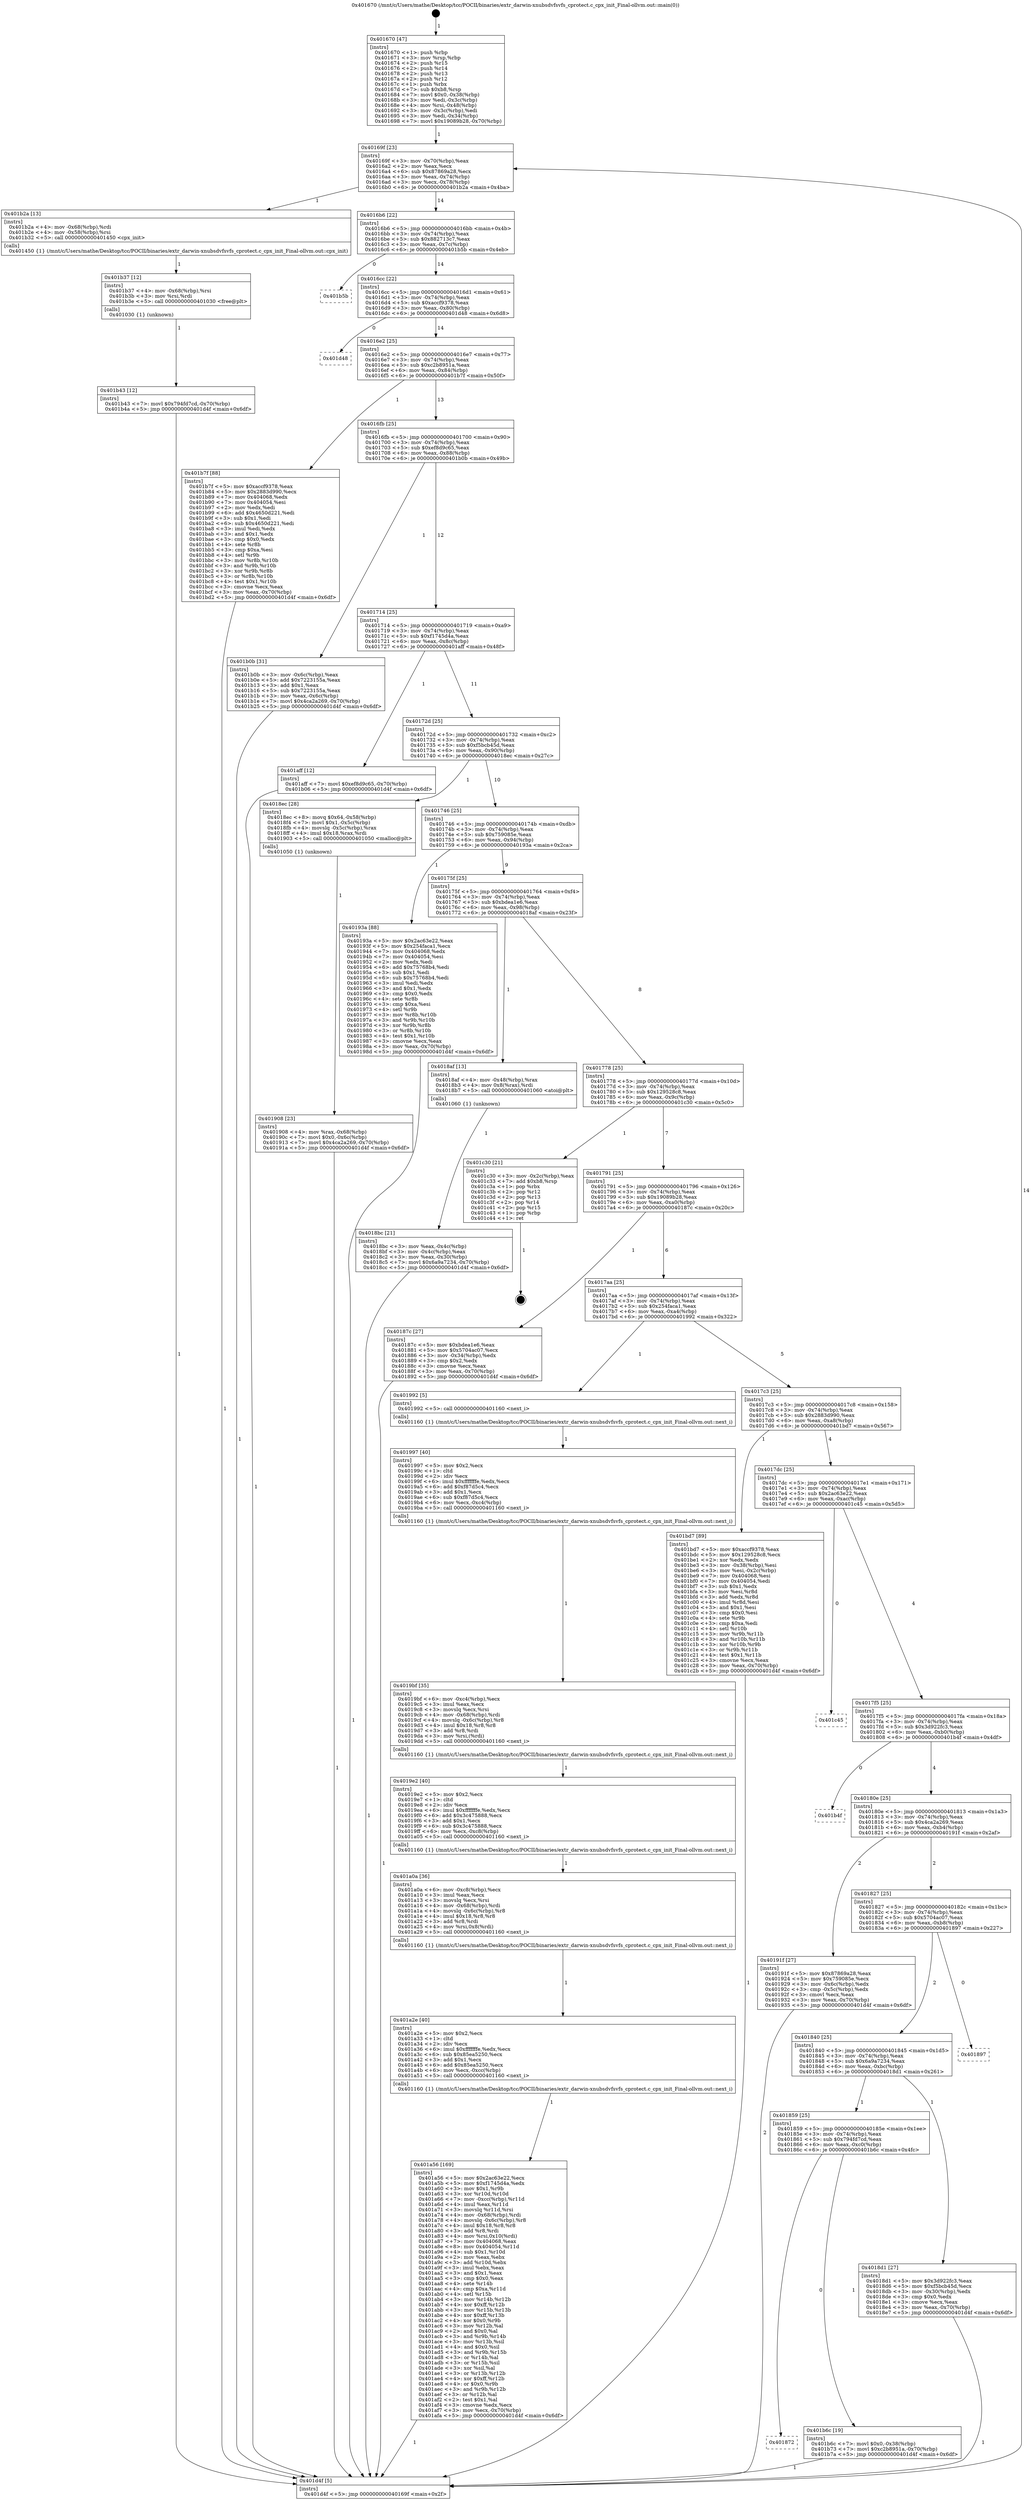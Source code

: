 digraph "0x401670" {
  label = "0x401670 (/mnt/c/Users/mathe/Desktop/tcc/POCII/binaries/extr_darwin-xnubsdvfsvfs_cprotect.c_cpx_init_Final-ollvm.out::main(0))"
  labelloc = "t"
  node[shape=record]

  Entry [label="",width=0.3,height=0.3,shape=circle,fillcolor=black,style=filled]
  "0x40169f" [label="{
     0x40169f [23]\l
     | [instrs]\l
     &nbsp;&nbsp;0x40169f \<+3\>: mov -0x70(%rbp),%eax\l
     &nbsp;&nbsp;0x4016a2 \<+2\>: mov %eax,%ecx\l
     &nbsp;&nbsp;0x4016a4 \<+6\>: sub $0x87869a28,%ecx\l
     &nbsp;&nbsp;0x4016aa \<+3\>: mov %eax,-0x74(%rbp)\l
     &nbsp;&nbsp;0x4016ad \<+3\>: mov %ecx,-0x78(%rbp)\l
     &nbsp;&nbsp;0x4016b0 \<+6\>: je 0000000000401b2a \<main+0x4ba\>\l
  }"]
  "0x401b2a" [label="{
     0x401b2a [13]\l
     | [instrs]\l
     &nbsp;&nbsp;0x401b2a \<+4\>: mov -0x68(%rbp),%rdi\l
     &nbsp;&nbsp;0x401b2e \<+4\>: mov -0x58(%rbp),%rsi\l
     &nbsp;&nbsp;0x401b32 \<+5\>: call 0000000000401450 \<cpx_init\>\l
     | [calls]\l
     &nbsp;&nbsp;0x401450 \{1\} (/mnt/c/Users/mathe/Desktop/tcc/POCII/binaries/extr_darwin-xnubsdvfsvfs_cprotect.c_cpx_init_Final-ollvm.out::cpx_init)\l
  }"]
  "0x4016b6" [label="{
     0x4016b6 [22]\l
     | [instrs]\l
     &nbsp;&nbsp;0x4016b6 \<+5\>: jmp 00000000004016bb \<main+0x4b\>\l
     &nbsp;&nbsp;0x4016bb \<+3\>: mov -0x74(%rbp),%eax\l
     &nbsp;&nbsp;0x4016be \<+5\>: sub $0x882713c7,%eax\l
     &nbsp;&nbsp;0x4016c3 \<+3\>: mov %eax,-0x7c(%rbp)\l
     &nbsp;&nbsp;0x4016c6 \<+6\>: je 0000000000401b5b \<main+0x4eb\>\l
  }"]
  Exit [label="",width=0.3,height=0.3,shape=circle,fillcolor=black,style=filled,peripheries=2]
  "0x401b5b" [label="{
     0x401b5b\l
  }", style=dashed]
  "0x4016cc" [label="{
     0x4016cc [22]\l
     | [instrs]\l
     &nbsp;&nbsp;0x4016cc \<+5\>: jmp 00000000004016d1 \<main+0x61\>\l
     &nbsp;&nbsp;0x4016d1 \<+3\>: mov -0x74(%rbp),%eax\l
     &nbsp;&nbsp;0x4016d4 \<+5\>: sub $0xaccf9378,%eax\l
     &nbsp;&nbsp;0x4016d9 \<+3\>: mov %eax,-0x80(%rbp)\l
     &nbsp;&nbsp;0x4016dc \<+6\>: je 0000000000401d48 \<main+0x6d8\>\l
  }"]
  "0x401872" [label="{
     0x401872\l
  }", style=dashed]
  "0x401d48" [label="{
     0x401d48\l
  }", style=dashed]
  "0x4016e2" [label="{
     0x4016e2 [25]\l
     | [instrs]\l
     &nbsp;&nbsp;0x4016e2 \<+5\>: jmp 00000000004016e7 \<main+0x77\>\l
     &nbsp;&nbsp;0x4016e7 \<+3\>: mov -0x74(%rbp),%eax\l
     &nbsp;&nbsp;0x4016ea \<+5\>: sub $0xc2b8951a,%eax\l
     &nbsp;&nbsp;0x4016ef \<+6\>: mov %eax,-0x84(%rbp)\l
     &nbsp;&nbsp;0x4016f5 \<+6\>: je 0000000000401b7f \<main+0x50f\>\l
  }"]
  "0x401b6c" [label="{
     0x401b6c [19]\l
     | [instrs]\l
     &nbsp;&nbsp;0x401b6c \<+7\>: movl $0x0,-0x38(%rbp)\l
     &nbsp;&nbsp;0x401b73 \<+7\>: movl $0xc2b8951a,-0x70(%rbp)\l
     &nbsp;&nbsp;0x401b7a \<+5\>: jmp 0000000000401d4f \<main+0x6df\>\l
  }"]
  "0x401b7f" [label="{
     0x401b7f [88]\l
     | [instrs]\l
     &nbsp;&nbsp;0x401b7f \<+5\>: mov $0xaccf9378,%eax\l
     &nbsp;&nbsp;0x401b84 \<+5\>: mov $0x2883d990,%ecx\l
     &nbsp;&nbsp;0x401b89 \<+7\>: mov 0x404068,%edx\l
     &nbsp;&nbsp;0x401b90 \<+7\>: mov 0x404054,%esi\l
     &nbsp;&nbsp;0x401b97 \<+2\>: mov %edx,%edi\l
     &nbsp;&nbsp;0x401b99 \<+6\>: add $0x4650d221,%edi\l
     &nbsp;&nbsp;0x401b9f \<+3\>: sub $0x1,%edi\l
     &nbsp;&nbsp;0x401ba2 \<+6\>: sub $0x4650d221,%edi\l
     &nbsp;&nbsp;0x401ba8 \<+3\>: imul %edi,%edx\l
     &nbsp;&nbsp;0x401bab \<+3\>: and $0x1,%edx\l
     &nbsp;&nbsp;0x401bae \<+3\>: cmp $0x0,%edx\l
     &nbsp;&nbsp;0x401bb1 \<+4\>: sete %r8b\l
     &nbsp;&nbsp;0x401bb5 \<+3\>: cmp $0xa,%esi\l
     &nbsp;&nbsp;0x401bb8 \<+4\>: setl %r9b\l
     &nbsp;&nbsp;0x401bbc \<+3\>: mov %r8b,%r10b\l
     &nbsp;&nbsp;0x401bbf \<+3\>: and %r9b,%r10b\l
     &nbsp;&nbsp;0x401bc2 \<+3\>: xor %r9b,%r8b\l
     &nbsp;&nbsp;0x401bc5 \<+3\>: or %r8b,%r10b\l
     &nbsp;&nbsp;0x401bc8 \<+4\>: test $0x1,%r10b\l
     &nbsp;&nbsp;0x401bcc \<+3\>: cmovne %ecx,%eax\l
     &nbsp;&nbsp;0x401bcf \<+3\>: mov %eax,-0x70(%rbp)\l
     &nbsp;&nbsp;0x401bd2 \<+5\>: jmp 0000000000401d4f \<main+0x6df\>\l
  }"]
  "0x4016fb" [label="{
     0x4016fb [25]\l
     | [instrs]\l
     &nbsp;&nbsp;0x4016fb \<+5\>: jmp 0000000000401700 \<main+0x90\>\l
     &nbsp;&nbsp;0x401700 \<+3\>: mov -0x74(%rbp),%eax\l
     &nbsp;&nbsp;0x401703 \<+5\>: sub $0xef8d9c65,%eax\l
     &nbsp;&nbsp;0x401708 \<+6\>: mov %eax,-0x88(%rbp)\l
     &nbsp;&nbsp;0x40170e \<+6\>: je 0000000000401b0b \<main+0x49b\>\l
  }"]
  "0x401b43" [label="{
     0x401b43 [12]\l
     | [instrs]\l
     &nbsp;&nbsp;0x401b43 \<+7\>: movl $0x794fd7cd,-0x70(%rbp)\l
     &nbsp;&nbsp;0x401b4a \<+5\>: jmp 0000000000401d4f \<main+0x6df\>\l
  }"]
  "0x401b0b" [label="{
     0x401b0b [31]\l
     | [instrs]\l
     &nbsp;&nbsp;0x401b0b \<+3\>: mov -0x6c(%rbp),%eax\l
     &nbsp;&nbsp;0x401b0e \<+5\>: add $0x7223155a,%eax\l
     &nbsp;&nbsp;0x401b13 \<+3\>: add $0x1,%eax\l
     &nbsp;&nbsp;0x401b16 \<+5\>: sub $0x7223155a,%eax\l
     &nbsp;&nbsp;0x401b1b \<+3\>: mov %eax,-0x6c(%rbp)\l
     &nbsp;&nbsp;0x401b1e \<+7\>: movl $0x4ca2a269,-0x70(%rbp)\l
     &nbsp;&nbsp;0x401b25 \<+5\>: jmp 0000000000401d4f \<main+0x6df\>\l
  }"]
  "0x401714" [label="{
     0x401714 [25]\l
     | [instrs]\l
     &nbsp;&nbsp;0x401714 \<+5\>: jmp 0000000000401719 \<main+0xa9\>\l
     &nbsp;&nbsp;0x401719 \<+3\>: mov -0x74(%rbp),%eax\l
     &nbsp;&nbsp;0x40171c \<+5\>: sub $0xf1745d4a,%eax\l
     &nbsp;&nbsp;0x401721 \<+6\>: mov %eax,-0x8c(%rbp)\l
     &nbsp;&nbsp;0x401727 \<+6\>: je 0000000000401aff \<main+0x48f\>\l
  }"]
  "0x401b37" [label="{
     0x401b37 [12]\l
     | [instrs]\l
     &nbsp;&nbsp;0x401b37 \<+4\>: mov -0x68(%rbp),%rsi\l
     &nbsp;&nbsp;0x401b3b \<+3\>: mov %rsi,%rdi\l
     &nbsp;&nbsp;0x401b3e \<+5\>: call 0000000000401030 \<free@plt\>\l
     | [calls]\l
     &nbsp;&nbsp;0x401030 \{1\} (unknown)\l
  }"]
  "0x401aff" [label="{
     0x401aff [12]\l
     | [instrs]\l
     &nbsp;&nbsp;0x401aff \<+7\>: movl $0xef8d9c65,-0x70(%rbp)\l
     &nbsp;&nbsp;0x401b06 \<+5\>: jmp 0000000000401d4f \<main+0x6df\>\l
  }"]
  "0x40172d" [label="{
     0x40172d [25]\l
     | [instrs]\l
     &nbsp;&nbsp;0x40172d \<+5\>: jmp 0000000000401732 \<main+0xc2\>\l
     &nbsp;&nbsp;0x401732 \<+3\>: mov -0x74(%rbp),%eax\l
     &nbsp;&nbsp;0x401735 \<+5\>: sub $0xf5bcb45d,%eax\l
     &nbsp;&nbsp;0x40173a \<+6\>: mov %eax,-0x90(%rbp)\l
     &nbsp;&nbsp;0x401740 \<+6\>: je 00000000004018ec \<main+0x27c\>\l
  }"]
  "0x401a56" [label="{
     0x401a56 [169]\l
     | [instrs]\l
     &nbsp;&nbsp;0x401a56 \<+5\>: mov $0x2ac63e22,%ecx\l
     &nbsp;&nbsp;0x401a5b \<+5\>: mov $0xf1745d4a,%edx\l
     &nbsp;&nbsp;0x401a60 \<+3\>: mov $0x1,%r9b\l
     &nbsp;&nbsp;0x401a63 \<+3\>: xor %r10d,%r10d\l
     &nbsp;&nbsp;0x401a66 \<+7\>: mov -0xcc(%rbp),%r11d\l
     &nbsp;&nbsp;0x401a6d \<+4\>: imul %eax,%r11d\l
     &nbsp;&nbsp;0x401a71 \<+3\>: movslq %r11d,%rsi\l
     &nbsp;&nbsp;0x401a74 \<+4\>: mov -0x68(%rbp),%rdi\l
     &nbsp;&nbsp;0x401a78 \<+4\>: movslq -0x6c(%rbp),%r8\l
     &nbsp;&nbsp;0x401a7c \<+4\>: imul $0x18,%r8,%r8\l
     &nbsp;&nbsp;0x401a80 \<+3\>: add %r8,%rdi\l
     &nbsp;&nbsp;0x401a83 \<+4\>: mov %rsi,0x10(%rdi)\l
     &nbsp;&nbsp;0x401a87 \<+7\>: mov 0x404068,%eax\l
     &nbsp;&nbsp;0x401a8e \<+8\>: mov 0x404054,%r11d\l
     &nbsp;&nbsp;0x401a96 \<+4\>: sub $0x1,%r10d\l
     &nbsp;&nbsp;0x401a9a \<+2\>: mov %eax,%ebx\l
     &nbsp;&nbsp;0x401a9c \<+3\>: add %r10d,%ebx\l
     &nbsp;&nbsp;0x401a9f \<+3\>: imul %ebx,%eax\l
     &nbsp;&nbsp;0x401aa2 \<+3\>: and $0x1,%eax\l
     &nbsp;&nbsp;0x401aa5 \<+3\>: cmp $0x0,%eax\l
     &nbsp;&nbsp;0x401aa8 \<+4\>: sete %r14b\l
     &nbsp;&nbsp;0x401aac \<+4\>: cmp $0xa,%r11d\l
     &nbsp;&nbsp;0x401ab0 \<+4\>: setl %r15b\l
     &nbsp;&nbsp;0x401ab4 \<+3\>: mov %r14b,%r12b\l
     &nbsp;&nbsp;0x401ab7 \<+4\>: xor $0xff,%r12b\l
     &nbsp;&nbsp;0x401abb \<+3\>: mov %r15b,%r13b\l
     &nbsp;&nbsp;0x401abe \<+4\>: xor $0xff,%r13b\l
     &nbsp;&nbsp;0x401ac2 \<+4\>: xor $0x0,%r9b\l
     &nbsp;&nbsp;0x401ac6 \<+3\>: mov %r12b,%al\l
     &nbsp;&nbsp;0x401ac9 \<+2\>: and $0x0,%al\l
     &nbsp;&nbsp;0x401acb \<+3\>: and %r9b,%r14b\l
     &nbsp;&nbsp;0x401ace \<+3\>: mov %r13b,%sil\l
     &nbsp;&nbsp;0x401ad1 \<+4\>: and $0x0,%sil\l
     &nbsp;&nbsp;0x401ad5 \<+3\>: and %r9b,%r15b\l
     &nbsp;&nbsp;0x401ad8 \<+3\>: or %r14b,%al\l
     &nbsp;&nbsp;0x401adb \<+3\>: or %r15b,%sil\l
     &nbsp;&nbsp;0x401ade \<+3\>: xor %sil,%al\l
     &nbsp;&nbsp;0x401ae1 \<+3\>: or %r13b,%r12b\l
     &nbsp;&nbsp;0x401ae4 \<+4\>: xor $0xff,%r12b\l
     &nbsp;&nbsp;0x401ae8 \<+4\>: or $0x0,%r9b\l
     &nbsp;&nbsp;0x401aec \<+3\>: and %r9b,%r12b\l
     &nbsp;&nbsp;0x401aef \<+3\>: or %r12b,%al\l
     &nbsp;&nbsp;0x401af2 \<+2\>: test $0x1,%al\l
     &nbsp;&nbsp;0x401af4 \<+3\>: cmovne %edx,%ecx\l
     &nbsp;&nbsp;0x401af7 \<+3\>: mov %ecx,-0x70(%rbp)\l
     &nbsp;&nbsp;0x401afa \<+5\>: jmp 0000000000401d4f \<main+0x6df\>\l
  }"]
  "0x4018ec" [label="{
     0x4018ec [28]\l
     | [instrs]\l
     &nbsp;&nbsp;0x4018ec \<+8\>: movq $0x64,-0x58(%rbp)\l
     &nbsp;&nbsp;0x4018f4 \<+7\>: movl $0x1,-0x5c(%rbp)\l
     &nbsp;&nbsp;0x4018fb \<+4\>: movslq -0x5c(%rbp),%rax\l
     &nbsp;&nbsp;0x4018ff \<+4\>: imul $0x18,%rax,%rdi\l
     &nbsp;&nbsp;0x401903 \<+5\>: call 0000000000401050 \<malloc@plt\>\l
     | [calls]\l
     &nbsp;&nbsp;0x401050 \{1\} (unknown)\l
  }"]
  "0x401746" [label="{
     0x401746 [25]\l
     | [instrs]\l
     &nbsp;&nbsp;0x401746 \<+5\>: jmp 000000000040174b \<main+0xdb\>\l
     &nbsp;&nbsp;0x40174b \<+3\>: mov -0x74(%rbp),%eax\l
     &nbsp;&nbsp;0x40174e \<+5\>: sub $0x759085e,%eax\l
     &nbsp;&nbsp;0x401753 \<+6\>: mov %eax,-0x94(%rbp)\l
     &nbsp;&nbsp;0x401759 \<+6\>: je 000000000040193a \<main+0x2ca\>\l
  }"]
  "0x401a2e" [label="{
     0x401a2e [40]\l
     | [instrs]\l
     &nbsp;&nbsp;0x401a2e \<+5\>: mov $0x2,%ecx\l
     &nbsp;&nbsp;0x401a33 \<+1\>: cltd\l
     &nbsp;&nbsp;0x401a34 \<+2\>: idiv %ecx\l
     &nbsp;&nbsp;0x401a36 \<+6\>: imul $0xfffffffe,%edx,%ecx\l
     &nbsp;&nbsp;0x401a3c \<+6\>: sub $0x85ea5250,%ecx\l
     &nbsp;&nbsp;0x401a42 \<+3\>: add $0x1,%ecx\l
     &nbsp;&nbsp;0x401a45 \<+6\>: add $0x85ea5250,%ecx\l
     &nbsp;&nbsp;0x401a4b \<+6\>: mov %ecx,-0xcc(%rbp)\l
     &nbsp;&nbsp;0x401a51 \<+5\>: call 0000000000401160 \<next_i\>\l
     | [calls]\l
     &nbsp;&nbsp;0x401160 \{1\} (/mnt/c/Users/mathe/Desktop/tcc/POCII/binaries/extr_darwin-xnubsdvfsvfs_cprotect.c_cpx_init_Final-ollvm.out::next_i)\l
  }"]
  "0x40193a" [label="{
     0x40193a [88]\l
     | [instrs]\l
     &nbsp;&nbsp;0x40193a \<+5\>: mov $0x2ac63e22,%eax\l
     &nbsp;&nbsp;0x40193f \<+5\>: mov $0x254faca1,%ecx\l
     &nbsp;&nbsp;0x401944 \<+7\>: mov 0x404068,%edx\l
     &nbsp;&nbsp;0x40194b \<+7\>: mov 0x404054,%esi\l
     &nbsp;&nbsp;0x401952 \<+2\>: mov %edx,%edi\l
     &nbsp;&nbsp;0x401954 \<+6\>: add $0x75768b4,%edi\l
     &nbsp;&nbsp;0x40195a \<+3\>: sub $0x1,%edi\l
     &nbsp;&nbsp;0x40195d \<+6\>: sub $0x75768b4,%edi\l
     &nbsp;&nbsp;0x401963 \<+3\>: imul %edi,%edx\l
     &nbsp;&nbsp;0x401966 \<+3\>: and $0x1,%edx\l
     &nbsp;&nbsp;0x401969 \<+3\>: cmp $0x0,%edx\l
     &nbsp;&nbsp;0x40196c \<+4\>: sete %r8b\l
     &nbsp;&nbsp;0x401970 \<+3\>: cmp $0xa,%esi\l
     &nbsp;&nbsp;0x401973 \<+4\>: setl %r9b\l
     &nbsp;&nbsp;0x401977 \<+3\>: mov %r8b,%r10b\l
     &nbsp;&nbsp;0x40197a \<+3\>: and %r9b,%r10b\l
     &nbsp;&nbsp;0x40197d \<+3\>: xor %r9b,%r8b\l
     &nbsp;&nbsp;0x401980 \<+3\>: or %r8b,%r10b\l
     &nbsp;&nbsp;0x401983 \<+4\>: test $0x1,%r10b\l
     &nbsp;&nbsp;0x401987 \<+3\>: cmovne %ecx,%eax\l
     &nbsp;&nbsp;0x40198a \<+3\>: mov %eax,-0x70(%rbp)\l
     &nbsp;&nbsp;0x40198d \<+5\>: jmp 0000000000401d4f \<main+0x6df\>\l
  }"]
  "0x40175f" [label="{
     0x40175f [25]\l
     | [instrs]\l
     &nbsp;&nbsp;0x40175f \<+5\>: jmp 0000000000401764 \<main+0xf4\>\l
     &nbsp;&nbsp;0x401764 \<+3\>: mov -0x74(%rbp),%eax\l
     &nbsp;&nbsp;0x401767 \<+5\>: sub $0xbdea1e6,%eax\l
     &nbsp;&nbsp;0x40176c \<+6\>: mov %eax,-0x98(%rbp)\l
     &nbsp;&nbsp;0x401772 \<+6\>: je 00000000004018af \<main+0x23f\>\l
  }"]
  "0x401a0a" [label="{
     0x401a0a [36]\l
     | [instrs]\l
     &nbsp;&nbsp;0x401a0a \<+6\>: mov -0xc8(%rbp),%ecx\l
     &nbsp;&nbsp;0x401a10 \<+3\>: imul %eax,%ecx\l
     &nbsp;&nbsp;0x401a13 \<+3\>: movslq %ecx,%rsi\l
     &nbsp;&nbsp;0x401a16 \<+4\>: mov -0x68(%rbp),%rdi\l
     &nbsp;&nbsp;0x401a1a \<+4\>: movslq -0x6c(%rbp),%r8\l
     &nbsp;&nbsp;0x401a1e \<+4\>: imul $0x18,%r8,%r8\l
     &nbsp;&nbsp;0x401a22 \<+3\>: add %r8,%rdi\l
     &nbsp;&nbsp;0x401a25 \<+4\>: mov %rsi,0x8(%rdi)\l
     &nbsp;&nbsp;0x401a29 \<+5\>: call 0000000000401160 \<next_i\>\l
     | [calls]\l
     &nbsp;&nbsp;0x401160 \{1\} (/mnt/c/Users/mathe/Desktop/tcc/POCII/binaries/extr_darwin-xnubsdvfsvfs_cprotect.c_cpx_init_Final-ollvm.out::next_i)\l
  }"]
  "0x4018af" [label="{
     0x4018af [13]\l
     | [instrs]\l
     &nbsp;&nbsp;0x4018af \<+4\>: mov -0x48(%rbp),%rax\l
     &nbsp;&nbsp;0x4018b3 \<+4\>: mov 0x8(%rax),%rdi\l
     &nbsp;&nbsp;0x4018b7 \<+5\>: call 0000000000401060 \<atoi@plt\>\l
     | [calls]\l
     &nbsp;&nbsp;0x401060 \{1\} (unknown)\l
  }"]
  "0x401778" [label="{
     0x401778 [25]\l
     | [instrs]\l
     &nbsp;&nbsp;0x401778 \<+5\>: jmp 000000000040177d \<main+0x10d\>\l
     &nbsp;&nbsp;0x40177d \<+3\>: mov -0x74(%rbp),%eax\l
     &nbsp;&nbsp;0x401780 \<+5\>: sub $0x129528c8,%eax\l
     &nbsp;&nbsp;0x401785 \<+6\>: mov %eax,-0x9c(%rbp)\l
     &nbsp;&nbsp;0x40178b \<+6\>: je 0000000000401c30 \<main+0x5c0\>\l
  }"]
  "0x4019e2" [label="{
     0x4019e2 [40]\l
     | [instrs]\l
     &nbsp;&nbsp;0x4019e2 \<+5\>: mov $0x2,%ecx\l
     &nbsp;&nbsp;0x4019e7 \<+1\>: cltd\l
     &nbsp;&nbsp;0x4019e8 \<+2\>: idiv %ecx\l
     &nbsp;&nbsp;0x4019ea \<+6\>: imul $0xfffffffe,%edx,%ecx\l
     &nbsp;&nbsp;0x4019f0 \<+6\>: add $0x3c475888,%ecx\l
     &nbsp;&nbsp;0x4019f6 \<+3\>: add $0x1,%ecx\l
     &nbsp;&nbsp;0x4019f9 \<+6\>: sub $0x3c475888,%ecx\l
     &nbsp;&nbsp;0x4019ff \<+6\>: mov %ecx,-0xc8(%rbp)\l
     &nbsp;&nbsp;0x401a05 \<+5\>: call 0000000000401160 \<next_i\>\l
     | [calls]\l
     &nbsp;&nbsp;0x401160 \{1\} (/mnt/c/Users/mathe/Desktop/tcc/POCII/binaries/extr_darwin-xnubsdvfsvfs_cprotect.c_cpx_init_Final-ollvm.out::next_i)\l
  }"]
  "0x401c30" [label="{
     0x401c30 [21]\l
     | [instrs]\l
     &nbsp;&nbsp;0x401c30 \<+3\>: mov -0x2c(%rbp),%eax\l
     &nbsp;&nbsp;0x401c33 \<+7\>: add $0xb8,%rsp\l
     &nbsp;&nbsp;0x401c3a \<+1\>: pop %rbx\l
     &nbsp;&nbsp;0x401c3b \<+2\>: pop %r12\l
     &nbsp;&nbsp;0x401c3d \<+2\>: pop %r13\l
     &nbsp;&nbsp;0x401c3f \<+2\>: pop %r14\l
     &nbsp;&nbsp;0x401c41 \<+2\>: pop %r15\l
     &nbsp;&nbsp;0x401c43 \<+1\>: pop %rbp\l
     &nbsp;&nbsp;0x401c44 \<+1\>: ret\l
  }"]
  "0x401791" [label="{
     0x401791 [25]\l
     | [instrs]\l
     &nbsp;&nbsp;0x401791 \<+5\>: jmp 0000000000401796 \<main+0x126\>\l
     &nbsp;&nbsp;0x401796 \<+3\>: mov -0x74(%rbp),%eax\l
     &nbsp;&nbsp;0x401799 \<+5\>: sub $0x19089b28,%eax\l
     &nbsp;&nbsp;0x40179e \<+6\>: mov %eax,-0xa0(%rbp)\l
     &nbsp;&nbsp;0x4017a4 \<+6\>: je 000000000040187c \<main+0x20c\>\l
  }"]
  "0x4019bf" [label="{
     0x4019bf [35]\l
     | [instrs]\l
     &nbsp;&nbsp;0x4019bf \<+6\>: mov -0xc4(%rbp),%ecx\l
     &nbsp;&nbsp;0x4019c5 \<+3\>: imul %eax,%ecx\l
     &nbsp;&nbsp;0x4019c8 \<+3\>: movslq %ecx,%rsi\l
     &nbsp;&nbsp;0x4019cb \<+4\>: mov -0x68(%rbp),%rdi\l
     &nbsp;&nbsp;0x4019cf \<+4\>: movslq -0x6c(%rbp),%r8\l
     &nbsp;&nbsp;0x4019d3 \<+4\>: imul $0x18,%r8,%r8\l
     &nbsp;&nbsp;0x4019d7 \<+3\>: add %r8,%rdi\l
     &nbsp;&nbsp;0x4019da \<+3\>: mov %rsi,(%rdi)\l
     &nbsp;&nbsp;0x4019dd \<+5\>: call 0000000000401160 \<next_i\>\l
     | [calls]\l
     &nbsp;&nbsp;0x401160 \{1\} (/mnt/c/Users/mathe/Desktop/tcc/POCII/binaries/extr_darwin-xnubsdvfsvfs_cprotect.c_cpx_init_Final-ollvm.out::next_i)\l
  }"]
  "0x40187c" [label="{
     0x40187c [27]\l
     | [instrs]\l
     &nbsp;&nbsp;0x40187c \<+5\>: mov $0xbdea1e6,%eax\l
     &nbsp;&nbsp;0x401881 \<+5\>: mov $0x5704ac07,%ecx\l
     &nbsp;&nbsp;0x401886 \<+3\>: mov -0x34(%rbp),%edx\l
     &nbsp;&nbsp;0x401889 \<+3\>: cmp $0x2,%edx\l
     &nbsp;&nbsp;0x40188c \<+3\>: cmovne %ecx,%eax\l
     &nbsp;&nbsp;0x40188f \<+3\>: mov %eax,-0x70(%rbp)\l
     &nbsp;&nbsp;0x401892 \<+5\>: jmp 0000000000401d4f \<main+0x6df\>\l
  }"]
  "0x4017aa" [label="{
     0x4017aa [25]\l
     | [instrs]\l
     &nbsp;&nbsp;0x4017aa \<+5\>: jmp 00000000004017af \<main+0x13f\>\l
     &nbsp;&nbsp;0x4017af \<+3\>: mov -0x74(%rbp),%eax\l
     &nbsp;&nbsp;0x4017b2 \<+5\>: sub $0x254faca1,%eax\l
     &nbsp;&nbsp;0x4017b7 \<+6\>: mov %eax,-0xa4(%rbp)\l
     &nbsp;&nbsp;0x4017bd \<+6\>: je 0000000000401992 \<main+0x322\>\l
  }"]
  "0x401d4f" [label="{
     0x401d4f [5]\l
     | [instrs]\l
     &nbsp;&nbsp;0x401d4f \<+5\>: jmp 000000000040169f \<main+0x2f\>\l
  }"]
  "0x401670" [label="{
     0x401670 [47]\l
     | [instrs]\l
     &nbsp;&nbsp;0x401670 \<+1\>: push %rbp\l
     &nbsp;&nbsp;0x401671 \<+3\>: mov %rsp,%rbp\l
     &nbsp;&nbsp;0x401674 \<+2\>: push %r15\l
     &nbsp;&nbsp;0x401676 \<+2\>: push %r14\l
     &nbsp;&nbsp;0x401678 \<+2\>: push %r13\l
     &nbsp;&nbsp;0x40167a \<+2\>: push %r12\l
     &nbsp;&nbsp;0x40167c \<+1\>: push %rbx\l
     &nbsp;&nbsp;0x40167d \<+7\>: sub $0xb8,%rsp\l
     &nbsp;&nbsp;0x401684 \<+7\>: movl $0x0,-0x38(%rbp)\l
     &nbsp;&nbsp;0x40168b \<+3\>: mov %edi,-0x3c(%rbp)\l
     &nbsp;&nbsp;0x40168e \<+4\>: mov %rsi,-0x48(%rbp)\l
     &nbsp;&nbsp;0x401692 \<+3\>: mov -0x3c(%rbp),%edi\l
     &nbsp;&nbsp;0x401695 \<+3\>: mov %edi,-0x34(%rbp)\l
     &nbsp;&nbsp;0x401698 \<+7\>: movl $0x19089b28,-0x70(%rbp)\l
  }"]
  "0x4018bc" [label="{
     0x4018bc [21]\l
     | [instrs]\l
     &nbsp;&nbsp;0x4018bc \<+3\>: mov %eax,-0x4c(%rbp)\l
     &nbsp;&nbsp;0x4018bf \<+3\>: mov -0x4c(%rbp),%eax\l
     &nbsp;&nbsp;0x4018c2 \<+3\>: mov %eax,-0x30(%rbp)\l
     &nbsp;&nbsp;0x4018c5 \<+7\>: movl $0x6a9a7234,-0x70(%rbp)\l
     &nbsp;&nbsp;0x4018cc \<+5\>: jmp 0000000000401d4f \<main+0x6df\>\l
  }"]
  "0x401997" [label="{
     0x401997 [40]\l
     | [instrs]\l
     &nbsp;&nbsp;0x401997 \<+5\>: mov $0x2,%ecx\l
     &nbsp;&nbsp;0x40199c \<+1\>: cltd\l
     &nbsp;&nbsp;0x40199d \<+2\>: idiv %ecx\l
     &nbsp;&nbsp;0x40199f \<+6\>: imul $0xfffffffe,%edx,%ecx\l
     &nbsp;&nbsp;0x4019a5 \<+6\>: add $0xf87d5c4,%ecx\l
     &nbsp;&nbsp;0x4019ab \<+3\>: add $0x1,%ecx\l
     &nbsp;&nbsp;0x4019ae \<+6\>: sub $0xf87d5c4,%ecx\l
     &nbsp;&nbsp;0x4019b4 \<+6\>: mov %ecx,-0xc4(%rbp)\l
     &nbsp;&nbsp;0x4019ba \<+5\>: call 0000000000401160 \<next_i\>\l
     | [calls]\l
     &nbsp;&nbsp;0x401160 \{1\} (/mnt/c/Users/mathe/Desktop/tcc/POCII/binaries/extr_darwin-xnubsdvfsvfs_cprotect.c_cpx_init_Final-ollvm.out::next_i)\l
  }"]
  "0x401992" [label="{
     0x401992 [5]\l
     | [instrs]\l
     &nbsp;&nbsp;0x401992 \<+5\>: call 0000000000401160 \<next_i\>\l
     | [calls]\l
     &nbsp;&nbsp;0x401160 \{1\} (/mnt/c/Users/mathe/Desktop/tcc/POCII/binaries/extr_darwin-xnubsdvfsvfs_cprotect.c_cpx_init_Final-ollvm.out::next_i)\l
  }"]
  "0x4017c3" [label="{
     0x4017c3 [25]\l
     | [instrs]\l
     &nbsp;&nbsp;0x4017c3 \<+5\>: jmp 00000000004017c8 \<main+0x158\>\l
     &nbsp;&nbsp;0x4017c8 \<+3\>: mov -0x74(%rbp),%eax\l
     &nbsp;&nbsp;0x4017cb \<+5\>: sub $0x2883d990,%eax\l
     &nbsp;&nbsp;0x4017d0 \<+6\>: mov %eax,-0xa8(%rbp)\l
     &nbsp;&nbsp;0x4017d6 \<+6\>: je 0000000000401bd7 \<main+0x567\>\l
  }"]
  "0x401908" [label="{
     0x401908 [23]\l
     | [instrs]\l
     &nbsp;&nbsp;0x401908 \<+4\>: mov %rax,-0x68(%rbp)\l
     &nbsp;&nbsp;0x40190c \<+7\>: movl $0x0,-0x6c(%rbp)\l
     &nbsp;&nbsp;0x401913 \<+7\>: movl $0x4ca2a269,-0x70(%rbp)\l
     &nbsp;&nbsp;0x40191a \<+5\>: jmp 0000000000401d4f \<main+0x6df\>\l
  }"]
  "0x401bd7" [label="{
     0x401bd7 [89]\l
     | [instrs]\l
     &nbsp;&nbsp;0x401bd7 \<+5\>: mov $0xaccf9378,%eax\l
     &nbsp;&nbsp;0x401bdc \<+5\>: mov $0x129528c8,%ecx\l
     &nbsp;&nbsp;0x401be1 \<+2\>: xor %edx,%edx\l
     &nbsp;&nbsp;0x401be3 \<+3\>: mov -0x38(%rbp),%esi\l
     &nbsp;&nbsp;0x401be6 \<+3\>: mov %esi,-0x2c(%rbp)\l
     &nbsp;&nbsp;0x401be9 \<+7\>: mov 0x404068,%esi\l
     &nbsp;&nbsp;0x401bf0 \<+7\>: mov 0x404054,%edi\l
     &nbsp;&nbsp;0x401bf7 \<+3\>: sub $0x1,%edx\l
     &nbsp;&nbsp;0x401bfa \<+3\>: mov %esi,%r8d\l
     &nbsp;&nbsp;0x401bfd \<+3\>: add %edx,%r8d\l
     &nbsp;&nbsp;0x401c00 \<+4\>: imul %r8d,%esi\l
     &nbsp;&nbsp;0x401c04 \<+3\>: and $0x1,%esi\l
     &nbsp;&nbsp;0x401c07 \<+3\>: cmp $0x0,%esi\l
     &nbsp;&nbsp;0x401c0a \<+4\>: sete %r9b\l
     &nbsp;&nbsp;0x401c0e \<+3\>: cmp $0xa,%edi\l
     &nbsp;&nbsp;0x401c11 \<+4\>: setl %r10b\l
     &nbsp;&nbsp;0x401c15 \<+3\>: mov %r9b,%r11b\l
     &nbsp;&nbsp;0x401c18 \<+3\>: and %r10b,%r11b\l
     &nbsp;&nbsp;0x401c1b \<+3\>: xor %r10b,%r9b\l
     &nbsp;&nbsp;0x401c1e \<+3\>: or %r9b,%r11b\l
     &nbsp;&nbsp;0x401c21 \<+4\>: test $0x1,%r11b\l
     &nbsp;&nbsp;0x401c25 \<+3\>: cmovne %ecx,%eax\l
     &nbsp;&nbsp;0x401c28 \<+3\>: mov %eax,-0x70(%rbp)\l
     &nbsp;&nbsp;0x401c2b \<+5\>: jmp 0000000000401d4f \<main+0x6df\>\l
  }"]
  "0x4017dc" [label="{
     0x4017dc [25]\l
     | [instrs]\l
     &nbsp;&nbsp;0x4017dc \<+5\>: jmp 00000000004017e1 \<main+0x171\>\l
     &nbsp;&nbsp;0x4017e1 \<+3\>: mov -0x74(%rbp),%eax\l
     &nbsp;&nbsp;0x4017e4 \<+5\>: sub $0x2ac63e22,%eax\l
     &nbsp;&nbsp;0x4017e9 \<+6\>: mov %eax,-0xac(%rbp)\l
     &nbsp;&nbsp;0x4017ef \<+6\>: je 0000000000401c45 \<main+0x5d5\>\l
  }"]
  "0x401859" [label="{
     0x401859 [25]\l
     | [instrs]\l
     &nbsp;&nbsp;0x401859 \<+5\>: jmp 000000000040185e \<main+0x1ee\>\l
     &nbsp;&nbsp;0x40185e \<+3\>: mov -0x74(%rbp),%eax\l
     &nbsp;&nbsp;0x401861 \<+5\>: sub $0x794fd7cd,%eax\l
     &nbsp;&nbsp;0x401866 \<+6\>: mov %eax,-0xc0(%rbp)\l
     &nbsp;&nbsp;0x40186c \<+6\>: je 0000000000401b6c \<main+0x4fc\>\l
  }"]
  "0x401c45" [label="{
     0x401c45\l
  }", style=dashed]
  "0x4017f5" [label="{
     0x4017f5 [25]\l
     | [instrs]\l
     &nbsp;&nbsp;0x4017f5 \<+5\>: jmp 00000000004017fa \<main+0x18a\>\l
     &nbsp;&nbsp;0x4017fa \<+3\>: mov -0x74(%rbp),%eax\l
     &nbsp;&nbsp;0x4017fd \<+5\>: sub $0x3d922fc3,%eax\l
     &nbsp;&nbsp;0x401802 \<+6\>: mov %eax,-0xb0(%rbp)\l
     &nbsp;&nbsp;0x401808 \<+6\>: je 0000000000401b4f \<main+0x4df\>\l
  }"]
  "0x4018d1" [label="{
     0x4018d1 [27]\l
     | [instrs]\l
     &nbsp;&nbsp;0x4018d1 \<+5\>: mov $0x3d922fc3,%eax\l
     &nbsp;&nbsp;0x4018d6 \<+5\>: mov $0xf5bcb45d,%ecx\l
     &nbsp;&nbsp;0x4018db \<+3\>: mov -0x30(%rbp),%edx\l
     &nbsp;&nbsp;0x4018de \<+3\>: cmp $0x0,%edx\l
     &nbsp;&nbsp;0x4018e1 \<+3\>: cmove %ecx,%eax\l
     &nbsp;&nbsp;0x4018e4 \<+3\>: mov %eax,-0x70(%rbp)\l
     &nbsp;&nbsp;0x4018e7 \<+5\>: jmp 0000000000401d4f \<main+0x6df\>\l
  }"]
  "0x401b4f" [label="{
     0x401b4f\l
  }", style=dashed]
  "0x40180e" [label="{
     0x40180e [25]\l
     | [instrs]\l
     &nbsp;&nbsp;0x40180e \<+5\>: jmp 0000000000401813 \<main+0x1a3\>\l
     &nbsp;&nbsp;0x401813 \<+3\>: mov -0x74(%rbp),%eax\l
     &nbsp;&nbsp;0x401816 \<+5\>: sub $0x4ca2a269,%eax\l
     &nbsp;&nbsp;0x40181b \<+6\>: mov %eax,-0xb4(%rbp)\l
     &nbsp;&nbsp;0x401821 \<+6\>: je 000000000040191f \<main+0x2af\>\l
  }"]
  "0x401840" [label="{
     0x401840 [25]\l
     | [instrs]\l
     &nbsp;&nbsp;0x401840 \<+5\>: jmp 0000000000401845 \<main+0x1d5\>\l
     &nbsp;&nbsp;0x401845 \<+3\>: mov -0x74(%rbp),%eax\l
     &nbsp;&nbsp;0x401848 \<+5\>: sub $0x6a9a7234,%eax\l
     &nbsp;&nbsp;0x40184d \<+6\>: mov %eax,-0xbc(%rbp)\l
     &nbsp;&nbsp;0x401853 \<+6\>: je 00000000004018d1 \<main+0x261\>\l
  }"]
  "0x40191f" [label="{
     0x40191f [27]\l
     | [instrs]\l
     &nbsp;&nbsp;0x40191f \<+5\>: mov $0x87869a28,%eax\l
     &nbsp;&nbsp;0x401924 \<+5\>: mov $0x759085e,%ecx\l
     &nbsp;&nbsp;0x401929 \<+3\>: mov -0x6c(%rbp),%edx\l
     &nbsp;&nbsp;0x40192c \<+3\>: cmp -0x5c(%rbp),%edx\l
     &nbsp;&nbsp;0x40192f \<+3\>: cmovl %ecx,%eax\l
     &nbsp;&nbsp;0x401932 \<+3\>: mov %eax,-0x70(%rbp)\l
     &nbsp;&nbsp;0x401935 \<+5\>: jmp 0000000000401d4f \<main+0x6df\>\l
  }"]
  "0x401827" [label="{
     0x401827 [25]\l
     | [instrs]\l
     &nbsp;&nbsp;0x401827 \<+5\>: jmp 000000000040182c \<main+0x1bc\>\l
     &nbsp;&nbsp;0x40182c \<+3\>: mov -0x74(%rbp),%eax\l
     &nbsp;&nbsp;0x40182f \<+5\>: sub $0x5704ac07,%eax\l
     &nbsp;&nbsp;0x401834 \<+6\>: mov %eax,-0xb8(%rbp)\l
     &nbsp;&nbsp;0x40183a \<+6\>: je 0000000000401897 \<main+0x227\>\l
  }"]
  "0x401897" [label="{
     0x401897\l
  }", style=dashed]
  Entry -> "0x401670" [label=" 1"]
  "0x40169f" -> "0x401b2a" [label=" 1"]
  "0x40169f" -> "0x4016b6" [label=" 14"]
  "0x401c30" -> Exit [label=" 1"]
  "0x4016b6" -> "0x401b5b" [label=" 0"]
  "0x4016b6" -> "0x4016cc" [label=" 14"]
  "0x401bd7" -> "0x401d4f" [label=" 1"]
  "0x4016cc" -> "0x401d48" [label=" 0"]
  "0x4016cc" -> "0x4016e2" [label=" 14"]
  "0x401b7f" -> "0x401d4f" [label=" 1"]
  "0x4016e2" -> "0x401b7f" [label=" 1"]
  "0x4016e2" -> "0x4016fb" [label=" 13"]
  "0x401b6c" -> "0x401d4f" [label=" 1"]
  "0x4016fb" -> "0x401b0b" [label=" 1"]
  "0x4016fb" -> "0x401714" [label=" 12"]
  "0x401859" -> "0x401b6c" [label=" 1"]
  "0x401714" -> "0x401aff" [label=" 1"]
  "0x401714" -> "0x40172d" [label=" 11"]
  "0x401859" -> "0x401872" [label=" 0"]
  "0x40172d" -> "0x4018ec" [label=" 1"]
  "0x40172d" -> "0x401746" [label=" 10"]
  "0x401b43" -> "0x401d4f" [label=" 1"]
  "0x401746" -> "0x40193a" [label=" 1"]
  "0x401746" -> "0x40175f" [label=" 9"]
  "0x401b37" -> "0x401b43" [label=" 1"]
  "0x40175f" -> "0x4018af" [label=" 1"]
  "0x40175f" -> "0x401778" [label=" 8"]
  "0x401b2a" -> "0x401b37" [label=" 1"]
  "0x401778" -> "0x401c30" [label=" 1"]
  "0x401778" -> "0x401791" [label=" 7"]
  "0x401b0b" -> "0x401d4f" [label=" 1"]
  "0x401791" -> "0x40187c" [label=" 1"]
  "0x401791" -> "0x4017aa" [label=" 6"]
  "0x40187c" -> "0x401d4f" [label=" 1"]
  "0x401670" -> "0x40169f" [label=" 1"]
  "0x401d4f" -> "0x40169f" [label=" 14"]
  "0x4018af" -> "0x4018bc" [label=" 1"]
  "0x4018bc" -> "0x401d4f" [label=" 1"]
  "0x401aff" -> "0x401d4f" [label=" 1"]
  "0x4017aa" -> "0x401992" [label=" 1"]
  "0x4017aa" -> "0x4017c3" [label=" 5"]
  "0x401a56" -> "0x401d4f" [label=" 1"]
  "0x4017c3" -> "0x401bd7" [label=" 1"]
  "0x4017c3" -> "0x4017dc" [label=" 4"]
  "0x401a2e" -> "0x401a56" [label=" 1"]
  "0x4017dc" -> "0x401c45" [label=" 0"]
  "0x4017dc" -> "0x4017f5" [label=" 4"]
  "0x401a0a" -> "0x401a2e" [label=" 1"]
  "0x4017f5" -> "0x401b4f" [label=" 0"]
  "0x4017f5" -> "0x40180e" [label=" 4"]
  "0x4019e2" -> "0x401a0a" [label=" 1"]
  "0x40180e" -> "0x40191f" [label=" 2"]
  "0x40180e" -> "0x401827" [label=" 2"]
  "0x401997" -> "0x4019bf" [label=" 1"]
  "0x401827" -> "0x401897" [label=" 0"]
  "0x401827" -> "0x401840" [label=" 2"]
  "0x4019bf" -> "0x4019e2" [label=" 1"]
  "0x401840" -> "0x4018d1" [label=" 1"]
  "0x401840" -> "0x401859" [label=" 1"]
  "0x4018d1" -> "0x401d4f" [label=" 1"]
  "0x4018ec" -> "0x401908" [label=" 1"]
  "0x401908" -> "0x401d4f" [label=" 1"]
  "0x40191f" -> "0x401d4f" [label=" 2"]
  "0x40193a" -> "0x401d4f" [label=" 1"]
  "0x401992" -> "0x401997" [label=" 1"]
}
